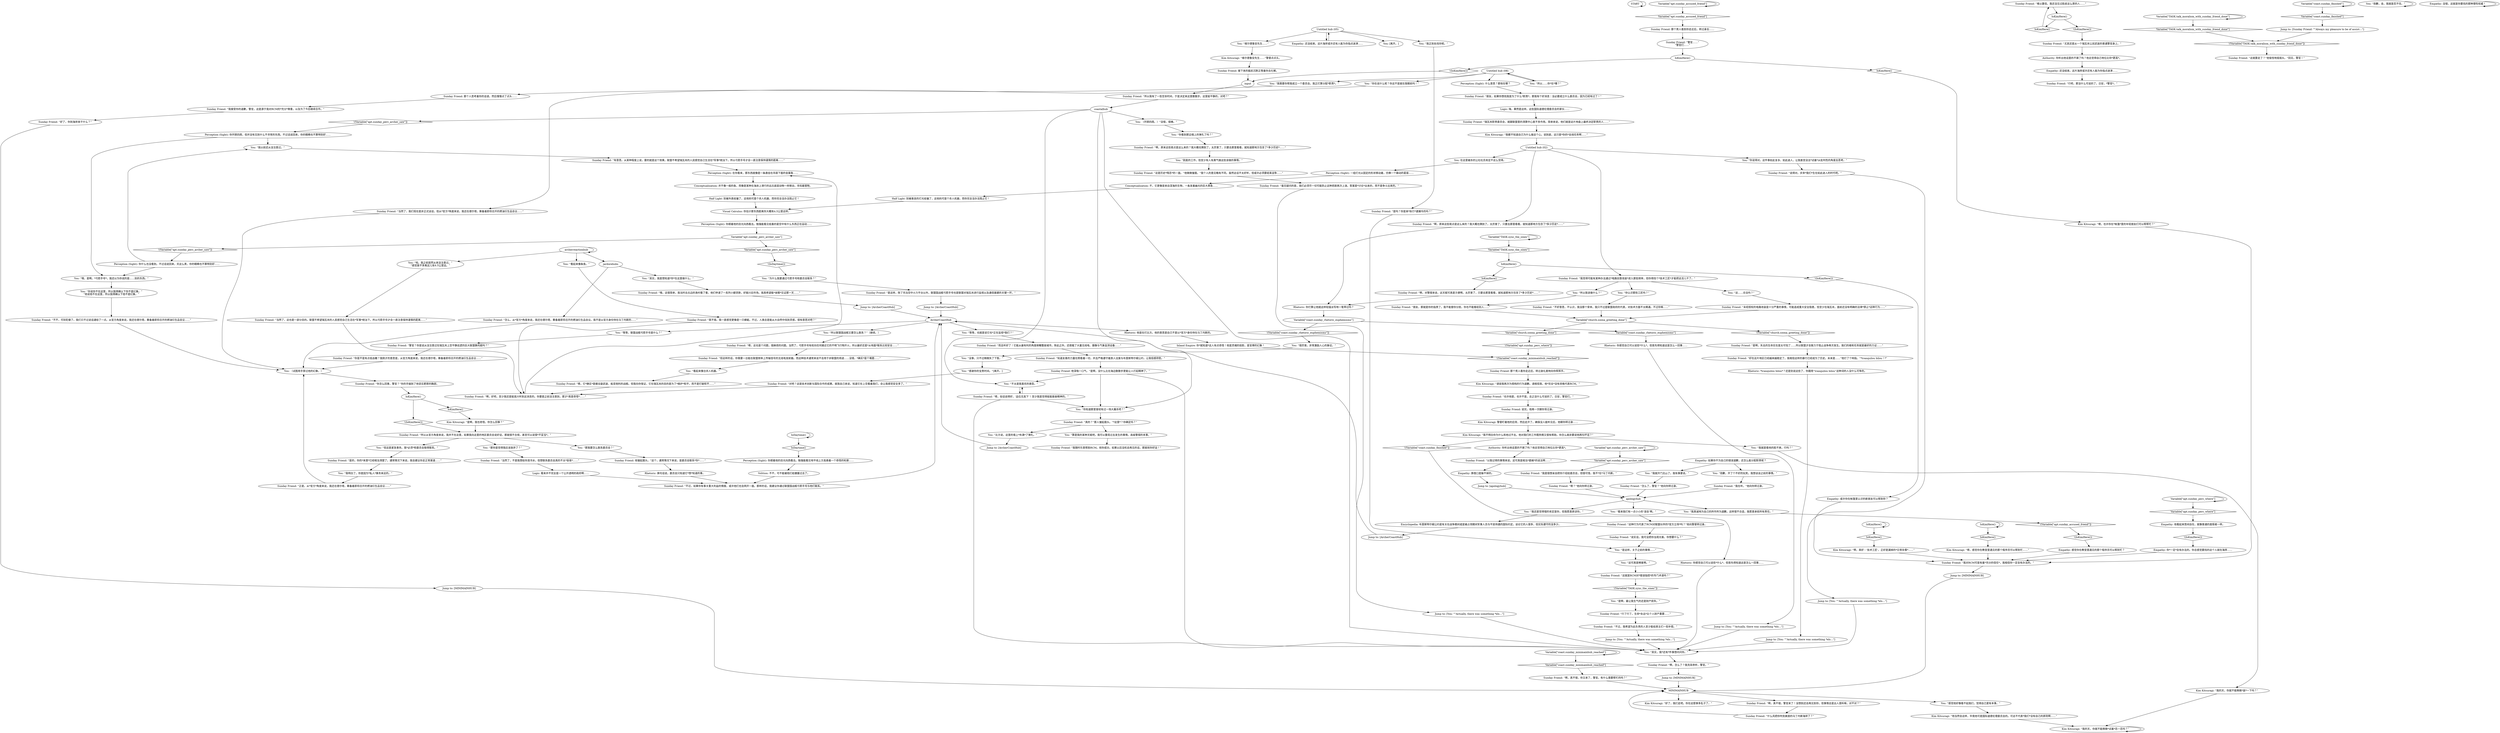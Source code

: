 # WESTCOAST / SUNDAY FRIEND
# PART OF THE MORALIST DREAM QUEST. You come across the Sunday friend enjoying the historical scenery. You also have the chance to apologise if you accused him earlier.
# ==================================================
digraph G {
	  0 [label="START"];
	  1 [label="input"];
	  2 [label="Untitled hub (05)"];
	  3 [label="Kim Kitsuragi: “好了，我们走吧。你在这惹够多乱子了。”"];
	  4 [label="You: “我需要你帮我成立一个委员会。我正打算分配*职责*。”"];
	  5 [label="You: “我明白了。你是因为*私人*事务来这的。”"];
	  6 [label="Volition: 不不，可不能被他们给搪塞过去了。"];
	  7 [label="Variable[\"apt.sunday_perc_archer_saw\"]"];
	  8 [label="Variable[\"apt.sunday_perc_archer_saw\"]", shape=diamond];
	  9 [label="!(Variable[\"apt.sunday_perc_archer_saw\"])", shape=diamond];
	  10 [label="You: “不太是我喜欢的类型。”"];
	  11 [label="You: “你看到那边墙上的弹孔了吗？”"];
	  12 [label="Sunday Friend: 他深吸一口气。“是啊，没什么比在海边散散步更能让人打起精神了。”"];
	  13 [label="Encyclopedia: 布里斯特尔姆公约是有关在战争期间或是被占领期间军事人员与平民待遇的国际约定。谈论它的人很多，但实际遵守的没多少。"];
	  14 [label="Sunday Friend: “难以置信。我还没见过脸皮这么厚的人……”"];
	  15 [label="Sunday Friend: “这种行为代表了RCM对联盟伙伴的*官方立场*吗？”他向警督转过身。"];
	  16 [label="Sunday Friend: “以我记得的事情来说，这可真是相当*委婉*的说法啊……”"];
	  17 [label="Kim Kitsuragi: “请容我再次为搭档的行为道歉。请相信我，他*完全*没有资格代表RCM。”"];
	  18 [label="Empathy: 他看起来悠闲自在，就像普通的度假者一样。"];
	  19 [label="Inland Empire: 你*就知道*这人有点奇怪！他是灵魂的投影，是官僚的幻象！"];
	  20 [label="Untitled hub (08)"];
	  21 [label="Sunday Friend: “怎么，从*官方*角度来说，我还在德尔塔，筹备着即将召开的燃油衍生品会议。我不是以官方身份待在马丁内斯的……”"];
	  22 [label="You: “你说你不在这里，所以我得确认下你不是幻象。”\n“他说他不在这里，所以我得确认下他不是幻象。”"];
	  23 [label="Sunday Friend: “啊，好吧，至少我还是挺高兴听到这消息的。你要是之前没注意到，那才*真是奇怪*……”"];
	  24 [label="Jump to: [ArcherCoastHub]"];
	  25 [label="Sunday Friend: “啊，原来这些斑点是这么来的？我大概也猜到了。太厉害了，只要去那里看看，就知道那地方包含了*多少历史*……”"];
	  26 [label="You: “肮脏的工作，但至少有人有勇气做这些该做的事情。”"];
	  27 [label="Rhetoric: 你感觉自己可以说些*什么*，但首先得知道这是怎么一回事……"];
	  28 [label="Variable[\"apt.sunday_accused_friend\"]"];
	  29 [label="Variable[\"apt.sunday_accused_friend\"]", shape=diamond];
	  30 [label="!(Variable[\"apt.sunday_accused_friend\"])", shape=diamond];
	  31 [label="Sunday Friend: 那个人思考着你的话语，然后慢慢点了点头……"];
	  32 [label="Sunday Friend: “朋友，如果你想找我是为了什么*职责*，那我有个好消息：没必要成立什么委员会，因为已经有过了！”"];
	  33 [label="Variable[\"apt.sunday_perc_where\"]"];
	  34 [label="Variable[\"apt.sunday_perc_where\"]", shape=diamond];
	  35 [label="!(Variable[\"apt.sunday_perc_where\"])", shape=diamond];
	  36 [label="IsKimHere()"];
	  37 [label="IsKimHere()", shape=diamond];
	  38 [label="!(IsKimHere())", shape=diamond];
	  39 [label="Variable[\"coast.sunday_minimainhub_reached\"]"];
	  40 [label="Variable[\"coast.sunday_minimainhub_reached\"]", shape=diamond];
	  41 [label="!(Variable[\"coast.sunday_minimainhub_reached\"])", shape=diamond];
	  42 [label="Rhetoric: 他是在打比方。他的意思是自己不是以*官方*身份待在马丁内斯的。"];
	  43 [label="You: “为什么我要通过弓箭手号和委员会联系？”"];
	  44 [label="Perception (Sight): 你顺着他的目光向西看去。勉强能看见低垂的星空中有什么东西正在运动……"];
	  45 [label="archerreactionhub"];
	  46 [label="You: “很厉害。非常激励人心的象征。”"];
	  47 [label="Rhetoric: 你感觉自己可以说些*什么*，但首先得知道这是怎么一回事……"];
	  48 [label="Untitled hub (02)"];
	  49 [label="Empathy: 还没结束。这片海岸或许还有人能为你指点迷津……"];
	  50 [label="You: “这可真是稀客啊。”"];
	  51 [label="Sunday Friend: “嗯？”他向你转过身。"];
	  52 [label="Perception (Sight): 什么意思？那他在哪？"];
	  53 [label="You: （试图用手穿过他的幻象。）"];
	  54 [label="Sunday Friend: “所以从官方角度来说，我并不在这里，如果我向这里的地区委员会说好话，那就很不合规，甚至可以说很*不妥当*。”"];
	  55 [label="jardorehubs"];
	  56 [label="You: “看起来像台杀人机器。”"];
	  57 [label="Sunday Friend: “我觉得可能有某种办法通过*电路创意改装*进入那些频率，但你得找个*技术工匠*才能把这活儿干了。”"];
	  58 [label="You: “是啊，最让我生气的还是财产损失。”"];
	  59 [label="IsKimHere()"];
	  60 [label="IsKimHere()", shape=diamond];
	  61 [label="!(IsKimHere())", shape=diamond];
	  62 [label="Sunday Friend: “啊，真不错，警官来了！没想到还会再见到你，但事情总是出人意料嘛，对不对？”"];
	  63 [label="You: “其实，我是想知道*你*在这里做什么。”"];
	  64 [label="You: “没事，只不过稍微失了下智。”"];
	  65 [label="Sunday Friend: “对吧？这是技术创新与国际合作的成果。就我自己来说，知道它在上空看着我们，会让我感觉安全多了。”"];
	  66 [label="Variable[\"TASK.talk_moralism_with_sunday_friend_done\"]"];
	  67 [label="Variable[\"TASK.talk_moralism_with_sunday_friend_done\"]", shape=diamond];
	  68 [label="!(Variable[\"TASK.talk_moralism_with_sunday_friend_done\"])", shape=diamond];
	  69 [label="Sunday Friend: “我随时乐意帮助RCM。祝你成功，如果以后没机会再见的话，那就祝你好运！”"];
	  70 [label="Sunday Friend: “啊，对警探来说，这天赋可真是方便啊。太厉害了，只要去那里看看，就知道那地方包含了*多少历史*……”"];
	  71 [label="Kim Kitsuragi: “嗯，也许你在*帐篷*里的年轻朋友们可以帮帮忙？”"];
	  72 [label="Kim Kitsuragi: “维尔德鲁安先生……”警督点点头。"];
	  73 [label="Sunday Friend: “说实话，我可没把你当观光客。你想要什么？”"];
	  74 [label="Authority: 你听出他话里的不屑了吗？他总觉得自己地位比你*更高*。"];
	  75 [label="You: “抱歉，金。我就是忍不住。”"];
	  76 [label="Kim Kitsuragi: “我的天，你就不能稍微*试着*忍一忍吗？”"];
	  77 [label="Kim Kitsuragi: “我都不知道自己为什么操这个心。说到底，这只是*你的*支线任务啊……”"];
	  78 [label="Empathy: 没错，这就是你要找的那种理性权威！"];
	  79 [label="Sunday Friend: “我是很想亲自把你介绍给委员会，但很可惜，我不*在*马丁内斯。”"];
	  80 [label="Perception (Sight): 在你看来，那东西就像是一条悬挂在吊扇下面的金属鱼……"];
	  81 [label="Jump to: [ArcherCoastHub]"];
	  82 [label="Sunday Friend: “所以我有了一些空余时间，于是决定来这里散散步。这里挺平静的，对吧？”"];
	  83 [label="Variable[\"coast.sunday_finished\"]"];
	  84 [label="Variable[\"coast.sunday_finished\"]", shape=diamond];
	  85 [label="!(Variable[\"coast.sunday_finished\"])", shape=diamond];
	  86 [label="You: “感觉他好像看不起我们，觉得自己更有本事。”"];
	  87 [label="You: “感谢你的宝贵时间。”[离开。]"];
	  88 [label="Sunday Friend: “你是不是有点低血糖？我刚才的意思是，从官方角度来说，我还在德尔塔，筹备着即将召开的燃油衍生品会议……”"];
	  89 [label="IsDaytime()"];
	  90 [label="IsDaytime()", shape=diamond];
	  91 [label="!(IsDaytime())", shape=diamond];
	  92 [label="Perception (Sight): 一组灯光以固定的形状移动着，仿佛一个躁动的星座……"];
	  93 [label="Sunday Friend: “是啊，失去的生命实在是太可怕了……所以联盟才会致力于阻止战争再次发生。我们的维和任务就是最好的力证……”"];
	  94 [label="Variable[\"TASK.sync_the_sines\"]"];
	  95 [label="Variable[\"TASK.sync_the_sines\"]", shape=diamond];
	  96 [label="!(Variable[\"TASK.sync_the_sines\"])", shape=diamond];
	  97 [label="Empathy: 如果你不为自己的错误道歉，还怎么能分配职责呢？"];
	  98 [label="Authority: 你听出他话里的不屑了吗？他总觉得自己地位比你*更高*。"];
	  99 [label="You: “我就是看他的脸不爽，行吗？”"];
	  100 [label="Kim Kitsuragi: “是啊，我也奇怪。你怎么回事？”"];
	  101 [label="You: “那你是觉得我应该放弃了？”"];
	  102 [label="Variable[\"apt.sunday_perc_archer_saw\"]"];
	  103 [label="Variable[\"apt.sunday_perc_archer_saw\"]", shape=diamond];
	  104 [label="!(Variable[\"apt.sunday_perc_archer_saw\"])", shape=diamond];
	  105 [label="Conceptualization: 不，它更像是来自深海的生物，一条发着幽光的巨大黑鱼……"];
	  106 [label="Jump to: [MINIMAINHUB]"];
	  107 [label="IsKimHere()"];
	  108 [label="IsKimHere()", shape=diamond];
	  109 [label="!(IsKimHere())", shape=diamond];
	  110 [label="Sunday Friend: “我接受你的道歉，警官，这是源于我对RCM的*充分*尊重，以及为了今后继续合作。”"];
	  111 [label="Kim Kitsuragi: “我不明白你为什么和他过不去。他对我们的工作既热情又很有帮助。你怎么就非要说他两句坏话？”"];
	  112 [label="Sunday Friend: 他皱起眉头。“这个，通常情况下来说，是委员会联系*你*……”"];
	  113 [label="Sunday Friend: “当然了，不是我想给你泼冷水，但想联系委员会真的不太*容易*……”"];
	  114 [label="You: “等等，联盟战舰弓箭手号是什么？”"];
	  115 [label="Sunday Friend: “警官？你是说从没注意过在瑞瓦肖上空平静巡逻的巨大联盟静风舰吗？”"];
	  116 [label="Half Light: 别被外表给骗了，这他妈可是个杀人机器，而你完全没办法阻止它！"];
	  117 [label="You: “我以前还从没注意过。”"];
	  118 [label="Sunday Friend: “当然了，这也是一部分目的。联盟不希望瑞瓦肖的人民感觉自己生活在*军事*统治下。所以弓箭手号才会一直注意保持谨慎的距离……”"];
	  119 [label="You: “所以我该做什么？”"];
	  120 [label="Sunday Friend: “不过，我希望为此负责的人至少能给房主们一些补偿。”"];
	  121 [label="Empathy: 感觉你在教堂里遇见的那个程序员可以帮到忙？"];
	  122 [label="Sunday Friend: “怎么了，警官？”他向你转过身。"];
	  123 [label="You: “我还是觉得错的肯定是你，但我愿意原谅你。”"];
	  124 [label="Jump to: [MINIMAINHUB]"];
	  125 [label="Sunday Friend: “是的，你的*来意*已经相当清楚了。通常情况下来说，我会建议你走正常渠道……”"];
	  126 [label="Sunday Friend: “嗯，这也是个问题，很麻烦的问题。当然了，弓箭手号有权向任何接近它的不明飞行物开火，所以最好还是*从地面*联系比较安全……”"];
	  127 [label="Sunday Friend: “哦，这很简单，我当时去北边的渔村看了看，他们申请了一系列小额贷款，好振兴旧市场。我真希望能*亲眼*见证那一天……”"];
	  128 [label="You: “比方说，这里的墙上*布满*了弹孔。”"];
	  129 [label="Sunday Friend: “啊，原来这些斑点是这么来的？我大概也猜到了。太厉害了，只要去那里看看，就知道那地方包含了*多少历史*……”"];
	  130 [label="Sunday Friend: “警官……”\n“警官们……”"];
	  131 [label="You: “维尔德鲁安先生……”"];
	  132 [label="You: “看来我们有一点小小的‘误会’啊。”"];
	  133 [label="Kim Kitsuragi: “他当然会这样，毕竟他可是国际道德伦理委员会的。可这不代表*我们*没有自己的原则啊……”"];
	  134 [label="Kim Kitsuragi: “我的天，你就不能稍微*装*一下吗？”"];
	  135 [label="Sunday Friend: “瑞瓦肖职责委员会，就跟联盟里的清算中心差不多作用。简单来说，他们就是这片地盘上最终决定职责的人……”"];
	  136 [label="You: “所以联盟国战舰又要怎么联系？”（继续。）"];
	  137 [label="Perception (Sight): 你什么也没看到。不过话说回来，天这么黑，你的眼睛也不算特别好……"];
	  138 [label="You: “哈。我之前居然从来没注意过。”\n“感觉差不多离这儿有4.5公里远。”"];
	  139 [label="Sunday Friend: “是这样，除了充当空中火力平台以外，联盟国战舰弓箭手号也是联盟对瑞瓦肖进行监视以及通信基建的关键一环。”"];
	  140 [label="Jump to: [ArcherCoastHub]"];
	  141 [label="You: “你知道那里曾经有过一场大屠杀吧？”"];
	  142 [label="Jump to: [You: \"\"Actually, there was something *els...\"]"];
	  143 [label="Jump to: [You: \"\"Actually, there was something *els...\"]"];
	  144 [label="Variable[\"church.soona_greeting_done\"]"];
	  145 [label="Variable[\"church.soona_greeting_done\"]", shape=diamond];
	  146 [label="!(Variable[\"church.soona_greeting_done\"])", shape=diamond];
	  147 [label="You: “抱歉，开了个不好的玩笑。我想谈谈之前的事情。”"];
	  148 [label="You: “我就开门见山了。我有事要说。”"];
	  149 [label="Sunday Friend: “尤其还是从一个瑞瓦肖公民武装的普通警官身上。”"];
	  150 [label="Empathy: 靠借口是躲不掉的。"];
	  151 [label="You: “所以……你*在*哪？”"];
	  152 [label="Sunday Friend: “正是。从*官方*角度来说，我还在德尔塔，筹备着即将召开的燃油衍生品会议……”"];
	  153 [label="Visual Calculus: 你估计那东西距离你大概有4.5公里这样。"];
	  154 [label="Sunday Friend: “嗯，它*确实*是艘全副武装、船坚炮利的战舰。但我向你保证，它在瑞瓦肖的目的是为了*维护*和平，而不是打破和平……”"];
	  155 [label="Sunday Friend: “知道友善的力量在照看着一切，并且严格遵守着旅人法案与布里斯特尔姆公约，让我倍感欣慰。”"];
	  156 [label="You: “等等，也就是说它也*正在监视*我们？”"];
	  157 [label="You: “你认识那些工匠吗？”"];
	  158 [label="You: （环顾四周。）“没错，很棒。”"];
	  159 [label="You: “算是我的某种天赋吧。我可以重现过去发生的事情。高级警探的本事。”"];
	  160 [label="Variable[\"coast.sunday_rhetoric_euphemisms\"]"];
	  161 [label="Variable[\"coast.sunday_rhetoric_euphemisms\"]", shape=diamond];
	  162 [label="!(Variable[\"coast.sunday_rhetoric_euphemisms\"])", shape=diamond];
	  163 [label="Rhetoric: *tranquilou bilou*？还是别说这些了，你跟用“tranquilou bilou”这种词的人没什么可争的。"];
	  164 [label="Jump to: [You: \"\"Actually, there was something *els...\"]"];
	  165 [label="Sunday Friend: “我对RCM可是有着*充分的信任*，我相信你一定会有办法的。”"];
	  166 [label="Empathy: 你*一定*会有办法的。你总感觉要找的这个人就在海岸……"];
	  167 [label="You: “我真诚地为自己的所作所为道歉。这样很不合适，我愿意承担所有责任。”"];
	  168 [label="Logic: 嗨，果然是这样。这些国际道德伦理委员会的家伙……"];
	  169 [label="Sunday Friend: “当然了，我们现在是非正式谈话，但从*官方*角度来说，我还在德尔塔，筹备着即将召开的燃油衍生品会议……”"];
	  170 [label="IsKimHere()"];
	  171 [label="IsKimHere()", shape=diamond];
	  172 [label="!(IsKimHere())", shape=diamond];
	  173 [label="Sunday Friend: “不不，可别犯傻了。我们只不过说话通俗了一点。从官方角度来说，我还在德尔塔，筹备着即将召开的燃油衍生品会议……”"];
	  174 [label="Perception (Sight): 你环顾四周，但并没有见到什么不寻常的东西。不过话说回来，你的眼睛也不算特别好……"];
	  175 [label="You: “这……合法吗？”"];
	  176 [label="Sunday Friend: “不好意思，不认识，我没那个荣幸。我只不过是联盟政府的代表，对技术方面不太精通。不过你嘛……”"];
	  177 [label="You: 在这里被杀的公社社员肯定不这么觉得。"];
	  178 [label="Sunday Friend: “行了行了。生命*永远*比个人财产重要……”"];
	  179 [label="You: “你说得对。这件事如此复杂、如此迷人，让我甚至没法*试着*从批判性的角度去思考。”"];
	  180 [label="Jump to: [You: \"\"Actually, there was something *els...\"]"];
	  181 [label="Jump to: [ArcherCoastHub]"];
	  182 [label="Sunday Friend: “这就是RCM对*错误指控*的专门术语吗？”"];
	  183 [label="Sunday Friend: “好了，你到海岸来干什么？”"];
	  184 [label="Rhetoric: 换句话说，委员会只知道它*想*知道的事。"];
	  185 [label="ArcherCoastHub"];
	  186 [label="Conceptualization: 并不像一般的鱼，而像是某种在海床上滑行的远古底层动物一样移动，寻找着猎物。"];
	  187 [label="Half Light: 别被善良的灯光给骗了，这他妈可是个杀人机器，而你完全没办法阻止它！"];
	  188 [label="Sunday Friend: “真不错。我一直感觉更像是一只蜻蜓。不过，人类总是能从大自然中找到灵感，很有意思对吧？”"];
	  189 [label="Jump to: [MINIMAINHUB]"];
	  190 [label="Jump to: [You: \"\"Actually, there was something *els...\"]"];
	  191 [label="IsKimHere()"];
	  192 [label="IsKimHere()", shape=diamond];
	  193 [label="!(IsKimHere())", shape=diamond];
	  194 [label="Empathy: 或许你在帐篷里认识的新朋友可以帮到你？"];
	  195 [label="Kim Kitsuragi: “啊，真好：‘技术工匠’。正好是漏掉的*日常杂事*……”"];
	  196 [label="Sunday Friend: “是吗？你是来*执行*逮捕令的吗？”"];
	  197 [label="Kim Kitsuragi: 警督盯着他的后背，然后走开了。确保没人能听见后，他朝你转过身……"];
	  198 [label="Sunday Friend: “啊，真不错，你又来了，警官。有什么需要帮忙的吗？”"];
	  199 [label="Sunday Friend: “什么风把你吹到美丽的马丁内斯海岸了？”"];
	  200 [label="Perception (Sight): 你顺着他的目光向西看去。勉强能看见地平线上方高悬着一个奇怪的轮廓……"];
	  201 [label="You: “哦，是啊。*弓箭手号*。我还以为你说的是……别的东西。”"];
	  202 [label="You: “看起来像条鱼。”"];
	  203 [label="Sunday Friend: “而且听好了！它能从最有利的角度俯瞰整座城市。除此之外，还搭载了大量无线电、摄像与气象监测设备……”"];
	  204 [label="Sunday Friend: “未经授权的电路改装是十分严重的事情，可能造成重大安全隐患，但至少在瑞瓦肖，面前还没有明确的法律*禁止*这种行为……”"];
	  205 [label="coastalhub"];
	  206 [label="Sunday Friend: “嗯，俗话说得好，‘品位无高下’！至少我是觉得挺能振奋精神的。”"];
	  207 [label="Sunday Friend: “真的？”那人皱起眉头。“*这里*？你确定吗？”"];
	  208 [label="Sunday Friend: “这是历史*残忍*的一面。”他微微皱眉。“我个人的意见略有不同。虽然这话不太好听，但或许必须要结束战争……”"];
	  209 [label="You: “我正到处找你呢。”"];
	  210 [label="Sunday Friend: “我在听。”他向你转过身。"];
	  211 [label="apologyhub"];
	  212 [label="Sunday Friend: “行吧，那没什么可说的了。日安，*警官*。”"];
	  213 [label="You: “你在说什么呢？你这不是就在我眼前吗！”"];
	  214 [label="Sunday Friend: “朋友，那就是你的指责了。我不能替你分担，你也不能推给别人……”"];
	  215 [label="Sunday Friend: “毫无疑问的是，我们必须尽一切可能防止这种悲剧再次上演。答案是*讨论*出来的，而不是争斗出来的。”"];
	  216 [label="You: “是这样，关于之前的事情……”"];
	  217 [label="Jump to: [apologyhub]"];
	  218 [label="IsKimHere()"];
	  219 [label="IsKimHere()", shape=diamond];
	  220 [label="!(IsKimHere())", shape=diamond];
	  221 [label="MINIMAINHUB"];
	  222 [label="Sunday Friend: “不过，如果你有事关重大利益的情报，或许他们也会网开一面。那样的话，我建议你通过联盟国战舰弓箭手号与他们联系。”"];
	  223 [label="You: “其实，我*还有*件事想问问你。”"];
	  224 [label="Sunday Friend: “说得对。庆幸*我们*生在如此迷人的时代吧。”"];
	  225 [label="Kim Kitsuragi: “嗯，感觉你在教堂里遇见的那个程序员可以帮到忙……”"];
	  226 [label="Sunday Friend: 接下来的尴尬沉默正等着你去化解。"];
	  227 [label="You: [离开。]"];
	  228 [label="Sunday Friend: 那个男人看到你走近后，转过身去……"];
	  229 [label="Sunday Friend: “也许他是，也许不是。总之没什么可说的了。日安，警官们。”"];
	  230 [label="Sunday Friend: 说完，他再一次朝你背过身。"];
	  231 [label="Sunday Friend: “你怎么回事，警官？”你的手碰到了他坚实肥厚的胸部。"];
	  232 [label="You: “但这是紧急事务。我*必须*和委员会取得联系。”"];
	  233 [label="You: “那我要怎么联系委员会？”"];
	  234 [label="Sunday Friend: “但这样的话，你需要一台能在联盟频率上传输信号的无线电发射器。而这种技术通常来说不会用于非联盟的用途……没错，*确实*是个难题……”"];
	  235 [label="Sunday Friend: “这就要走了？”他愉悦地摇摇头。“回见，警官！”"];
	  236 [label="Rhetoric: 你打算让他就这样轻描淡写地一笔带过吗？"];
	  237 [label="Empathy: 还没结束。这片海岸或许还有人能为你指点迷津……"];
	  238 [label="Jump to: [Sunday Friend: \"\"Always my pleasure to be of assist...\"]"];
	  239 [label="Sunday Friend: 那个男人看你走近后，转过身礼貌地向你挥挥手。"];
	  240 [label="Logic: 看来并不完全是一个公开透明的政府啊……"];
	  241 [label="Sunday Friend: “有意思。从某种程度上说，要的就是这个效果。联盟不希望瑞瓦肖的人民感觉自己生活在*军事*统治下。所以弓箭手号才会一直注意保持谨慎的距离……”"];
	  242 [label="Sunday Friend: “啊，怎么了？我洗耳恭听，警官。”"];
	  243 [label="Sunday Friend: “好在这片地区已经越来越稳定了。我相信这样的暴行已经成为了历史。未来是……”他打了个响指。“*tranquilou bilou！*”"];
	  0 -> 0
	  1 -> 82
	  2 -> 209
	  2 -> 131
	  2 -> 227
	  2 -> 49
	  4 -> 31
	  5 -> 152
	  6 -> 222
	  7 -> 8
	  7 -> 7
	  8 -> 79
	  9 -> 174
	  10 -> 206
	  11 -> 129
	  12 -> 10
	  12 -> 141
	  12 -> 223
	  13 -> 140
	  14 -> 218
	  15 -> 73
	  16 -> 150
	  17 -> 229
	  18 -> 61
	  19 -> 41
	  20 -> 4
	  20 -> 52
	  20 -> 213
	  20 -> 151
	  21 -> 53
	  22 -> 173
	  23 -> 80
	  24 -> 185
	  25 -> 236
	  26 -> 208
	  27 -> 223
	  28 -> 28
	  28 -> 29
	  29 -> 228
	  30 -> 38
	  31 -> 110
	  32 -> 168
	  33 -> 33
	  33 -> 34
	  34 -> 18
	  35 -> 41
	  36 -> 36
	  36 -> 37
	  37 -> 225
	  38 -> 121
	  39 -> 40
	  39 -> 39
	  40 -> 198
	  41 -> 239
	  42 -> 19
	  43 -> 139
	  44 -> 102
	  45 -> 202
	  45 -> 138
	  45 -> 45
	  45 -> 55
	  46 -> 64
	  47 -> 180
	  48 -> 177
	  48 -> 179
	  48 -> 25
	  48 -> 57
	  49 -> 2
	  50 -> 182
	  51 -> 211
	  52 -> 32
	  53 -> 231
	  54 -> 232
	  54 -> 233
	  54 -> 101
	  55 -> 21
	  55 -> 63
	  56 -> 154
	  57 -> 119
	  57 -> 157
	  57 -> 175
	  58 -> 178
	  59 -> 59
	  59 -> 60
	  60 -> 195
	  61 -> 166
	  62 -> 199
	  63 -> 127
	  64 -> 87
	  65 -> 23
	  66 -> 66
	  66 -> 67
	  67 -> 68
	  68 -> 235
	  70 -> 236
	  71 -> 165
	  72 -> 226
	  73 -> 216
	  74 -> 16
	  75 -> 75
	  76 -> 76
	  77 -> 48
	  78 -> 78
	  79 -> 51
	  80 -> 186
	  81 -> 185
	  82 -> 205
	  83 -> 83
	  83 -> 84
	  84 -> 238
	  85 -> 27
	  86 -> 133
	  87 -> 65
	  88 -> 53
	  89 -> 89
	  89 -> 90
	  90 -> 200
	  91 -> 43
	  92 -> 105
	  93 -> 243
	  94 -> 94
	  94 -> 95
	  95 -> 191
	  96 -> 58
	  97 -> 147
	  97 -> 148
	  98 -> 237
	  99 -> 134
	  100 -> 54
	  101 -> 113
	  102 -> 104
	  102 -> 103
	  103 -> 91
	  104 -> 137
	  105 -> 187
	  106 -> 221
	  107 -> 108
	  107 -> 109
	  108 -> 71
	  109 -> 1
	  110 -> 183
	  111 -> 74
	  111 -> 99
	  111 -> 85
	  112 -> 184
	  113 -> 240
	  114 -> 115
	  115 -> 88
	  116 -> 153
	  117 -> 241
	  118 -> 23
	  119 -> 214
	  120 -> 190
	  121 -> 165
	  122 -> 211
	  123 -> 13
	  124 -> 221
	  125 -> 5
	  126 -> 234
	  127 -> 81
	  128 -> 24
	  129 -> 26
	  130 -> 107
	  131 -> 72
	  132 -> 15
	  133 -> 76
	  134 -> 76
	  135 -> 77
	  136 -> 126
	  137 -> 201
	  137 -> 117
	  138 -> 118
	  139 -> 181
	  140 -> 185
	  141 -> 207
	  142 -> 223
	  143 -> 223
	  144 -> 145
	  144 -> 146
	  145 -> 35
	  146 -> 93
	  147 -> 210
	  148 -> 122
	  149 -> 98
	  150 -> 217
	  151 -> 20
	  152 -> 53
	  153 -> 44
	  154 -> 23
	  155 -> 12
	  156 -> 203
	  157 -> 176
	  158 -> 11
	  159 -> 69
	  160 -> 161
	  160 -> 162
	  161 -> 47
	  162 -> 46
	  163 -> 142
	  164 -> 223
	  165 -> 106
	  166 -> 165
	  167 -> 30
	  168 -> 135
	  169 -> 53
	  170 -> 171
	  170 -> 172
	  171 -> 100
	  172 -> 54
	  173 -> 53
	  174 -> 201
	  174 -> 117
	  175 -> 204
	  176 -> 144
	  177 -> 92
	  178 -> 120
	  179 -> 224
	  180 -> 223
	  181 -> 185
	  182 -> 96
	  183 -> 124
	  184 -> 222
	  185 -> 136
	  185 -> 156
	  185 -> 114
	  185 -> 42
	  186 -> 116
	  187 -> 153
	  188 -> 23
	  189 -> 221
	  190 -> 223
	  191 -> 192
	  191 -> 193
	  192 -> 70
	  193 -> 194
	  194 -> 165
	  195 -> 165
	  196 -> 216
	  197 -> 111
	  198 -> 221
	  199 -> 221
	  200 -> 6
	  201 -> 22
	  202 -> 188
	  203 -> 155
	  204 -> 144
	  205 -> 9
	  205 -> 10
	  205 -> 141
	  205 -> 158
	  205 -> 223
	  206 -> 10
	  206 -> 141
	  206 -> 223
	  207 -> 128
	  207 -> 159
	  208 -> 215
	  209 -> 196
	  210 -> 211
	  211 -> 123
	  211 -> 132
	  211 -> 167
	  213 -> 169
	  214 -> 144
	  215 -> 143
	  216 -> 50
	  217 -> 211
	  218 -> 219
	  218 -> 220
	  219 -> 14
	  220 -> 149
	  221 -> 86
	  221 -> 3
	  221 -> 62
	  222 -> 185
	  223 -> 242
	  224 -> 164
	  225 -> 165
	  226 -> 1
	  228 -> 130
	  229 -> 230
	  230 -> 197
	  231 -> 170
	  232 -> 125
	  233 -> 112
	  234 -> 56
	  236 -> 160
	  237 -> 212
	  238 -> 68
	  239 -> 17
	  240 -> 222
	  241 -> 80
	  242 -> 189
	  243 -> 163
}

